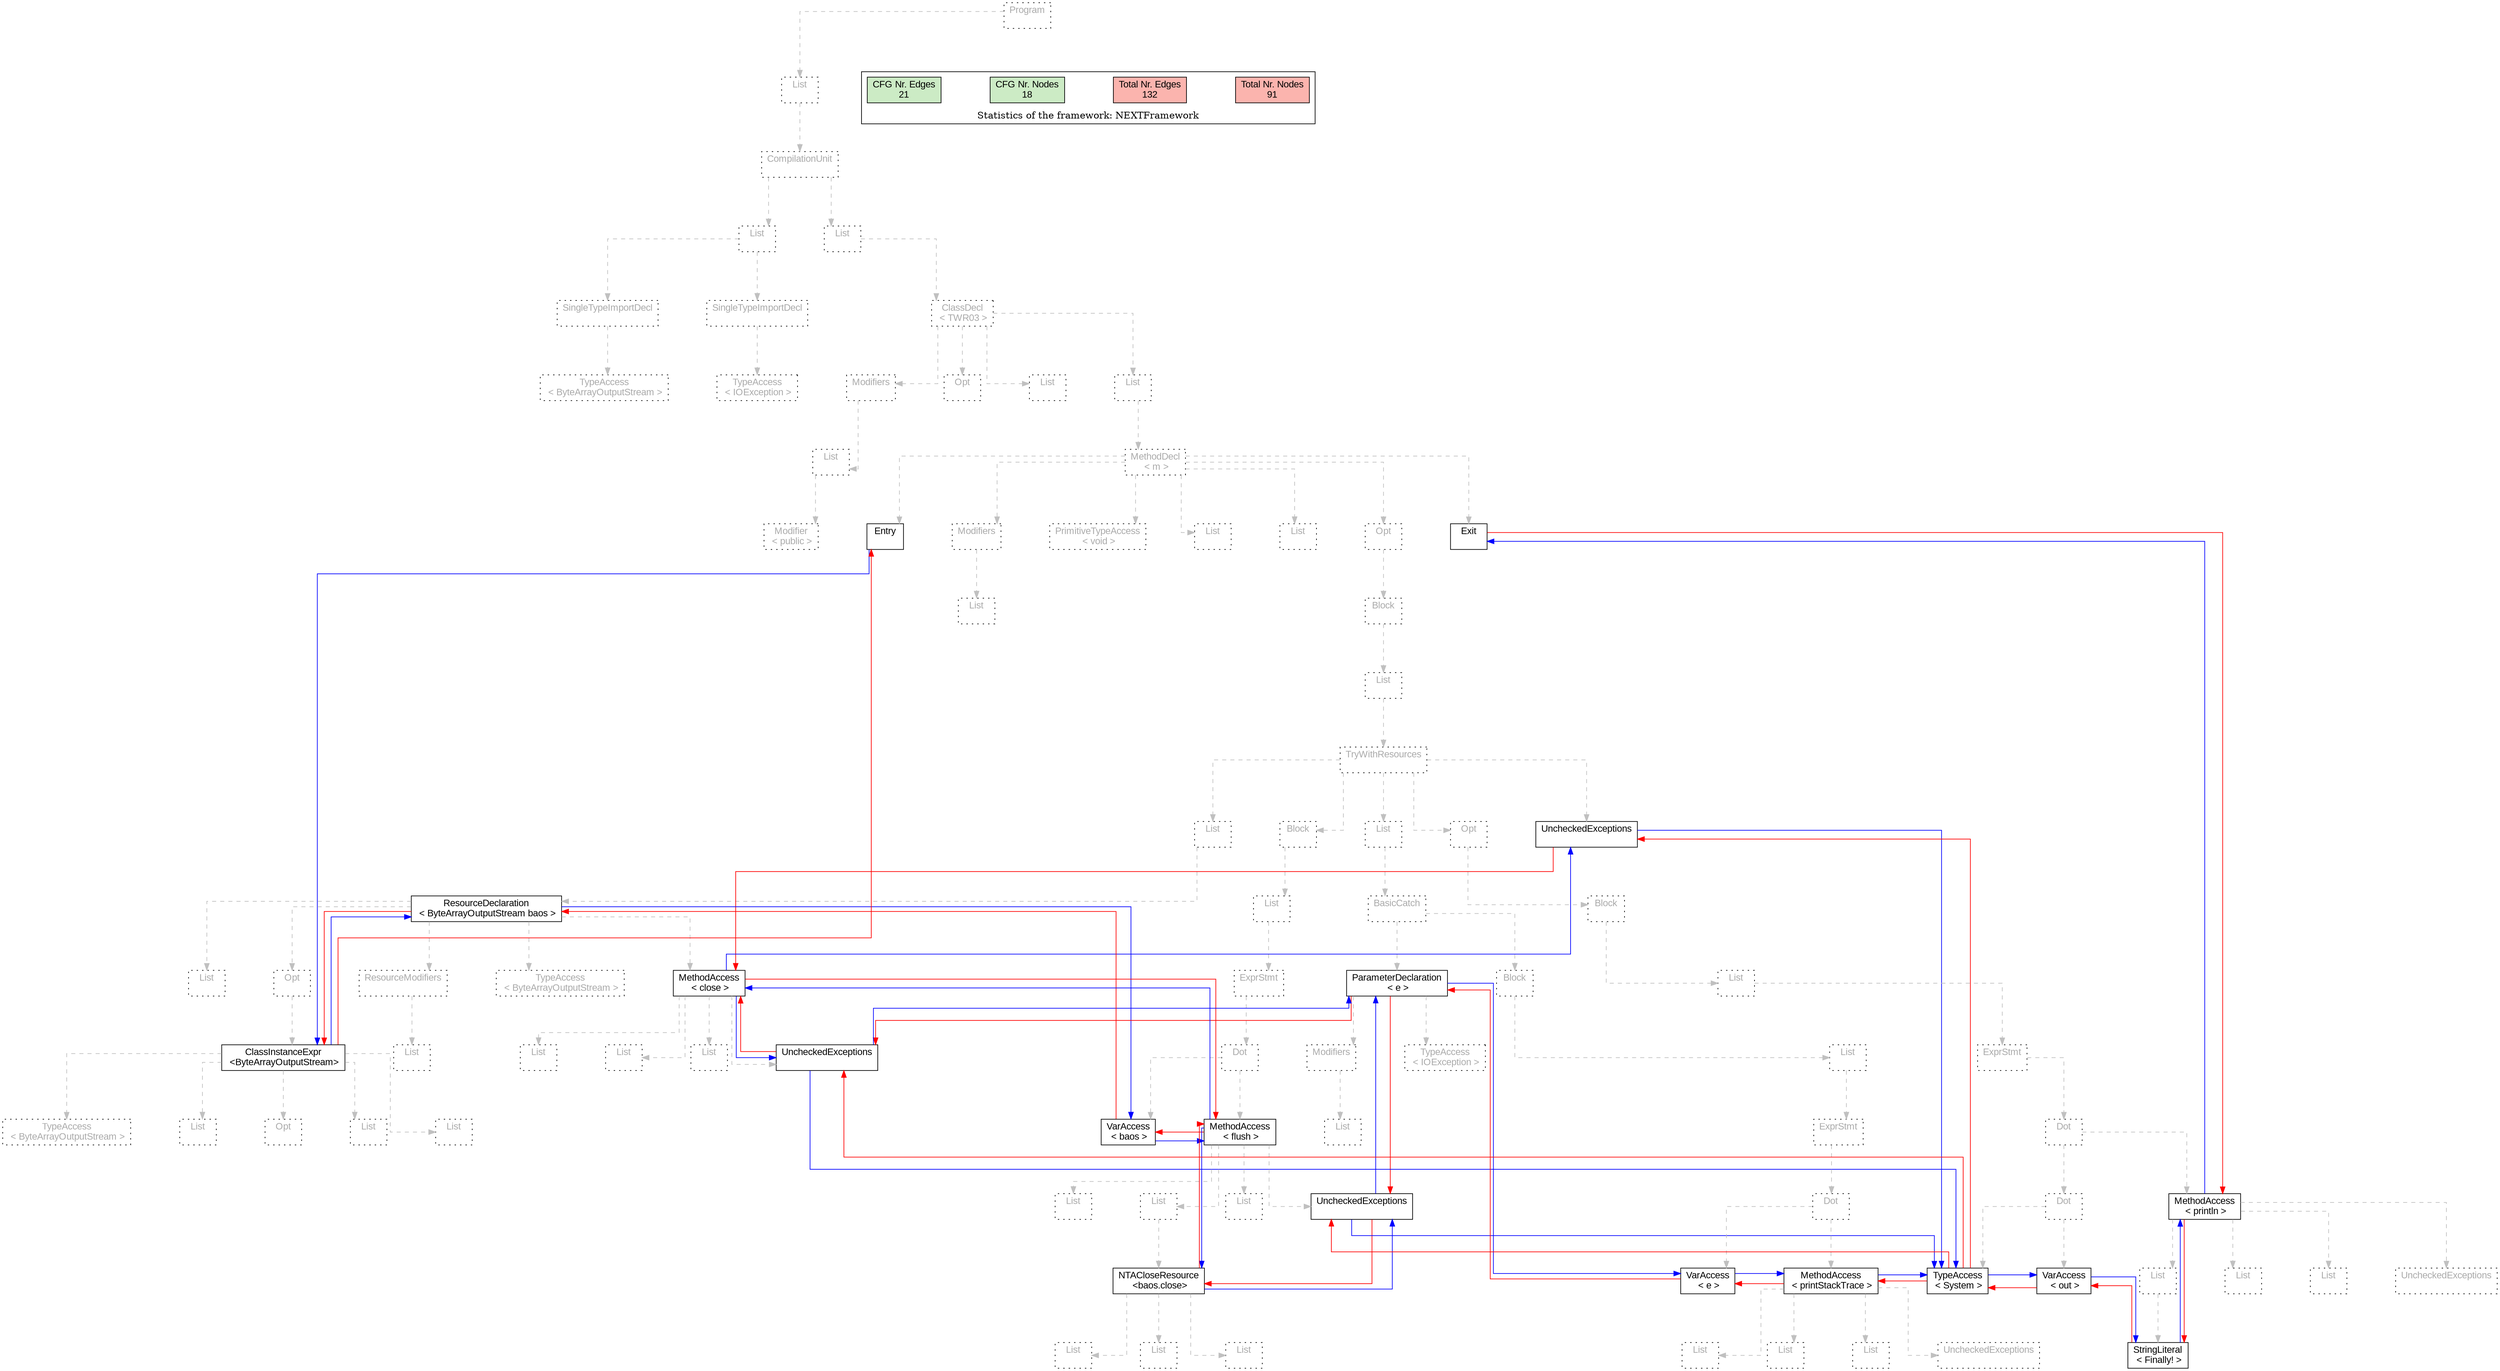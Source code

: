 digraph G {
graph [splines=ortho, nodesep="1", ranksep="1"]
node [shape=rect, fontname=Arial];
{ rank = same; "Program[0]"}
{ rank = same; "List[1]"}
{ rank = same; "CompilationUnit[2]"}
{ rank = same; "List[3]"; "List[8]"}
{ rank = same; "SingleTypeImportDecl[4]"; "SingleTypeImportDecl[6]"; "ClassDecl[9]"}
{ rank = same; "TypeAccess[5]"; "TypeAccess[7]"; "Modifiers[10]"; "Opt[13]"; "List[14]"; "List[15]"}
{ rank = same; "List[11]"; "MethodDecl[16]"}
{ rank = same; "Modifier[12]"; "Entry[17]"; "Modifiers[18]"; "PrimitiveTypeAccess[20]"; "List[21]"; "List[22]"; "Opt[23]"; "Exit[24]"}
{ rank = same; "List[19]"; "Block[24]"}
{ rank = same; "List[25]"}
{ rank = same; "TryWithResources[26]"}
{ rank = same; "List[27]"; "Block[45]"; "List[59]"; "Opt[75]"; "UncheckedExceptions[89]"}
{ rank = same; "ResourceDeclaration[28]"; "List[46]"; "BasicCatch[60]"; "Block[76]"}
{ rank = same; "List[34]"; "Opt[35]"; "ResourceModifiers[42]"; "TypeAccess[44]"; "MethodAccess[29]"; "ExprStmt[47]"; "ParameterDeclaration[61]"; "Block[65]"; "List[77]"}
{ rank = same; "ClassInstanceExpr[36]"; "List[43]"; "List[31]"; "List[32]"; "List[33]"; "UncheckedExceptions[30]"; "Dot[48]"; "Modifiers[62]"; "TypeAccess[64]"; "List[66]"; "ExprStmt[78]"}
{ rank = same; "TypeAccess[37]"; "List[38]"; "Opt[39]"; "List[40]"; "List[41]"; "VarAccess[49]"; "MethodAccess[50]"; "List[63]"; "ExprStmt[67]"; "Dot[79]"}
{ rank = same; "List[52]"; "List[53]"; "List[58]"; "UncheckedExceptions[51]"; "Dot[68]"; "Dot[80]"; "MethodAccess[83]"}
{ rank = same; "NTACloseResource[54]"; "VarAccess[69]"; "MethodAccess[70]"; "TypeAccess[81]"; "VarAccess[82]"; "List[85]"; "List[87]"; "List[88]"; "UncheckedExceptions[84]"}
{ rank = same; "List[55]"; "List[56]"; "List[57]"; "List[72]"; "List[73]"; "List[74]"; "UncheckedExceptions[71]"; "StringLiteral[86]"}
"Program[0]" [label="Program\n ", style= dotted   fillcolor="#eeeeee" fontcolor="#aaaaaa"  ]
"List[1]" [label="List\n ", style= dotted   fillcolor="#eeeeee" fontcolor="#aaaaaa"  ]
"CompilationUnit[2]" [label="CompilationUnit\n ", style= dotted   fillcolor="#eeeeee" fontcolor="#aaaaaa"  ]
"List[3]" [label="List\n ", style= dotted   fillcolor="#eeeeee" fontcolor="#aaaaaa"  ]
"SingleTypeImportDecl[4]" [label="SingleTypeImportDecl\n ", style= dotted   fillcolor="#eeeeee" fontcolor="#aaaaaa"  ]
"TypeAccess[5]" [label="TypeAccess\n < ByteArrayOutputStream >", style= dotted   fillcolor="#eeeeee" fontcolor="#aaaaaa"  ]
"SingleTypeImportDecl[6]" [label="SingleTypeImportDecl\n ", style= dotted   fillcolor="#eeeeee" fontcolor="#aaaaaa"  ]
"TypeAccess[7]" [label="TypeAccess\n < IOException >", style= dotted   fillcolor="#eeeeee" fontcolor="#aaaaaa"  ]
"List[8]" [label="List\n ", style= dotted   fillcolor="#eeeeee" fontcolor="#aaaaaa"  ]
"ClassDecl[9]" [label="ClassDecl\n < TWR03 >", style= dotted   fillcolor="#eeeeee" fontcolor="#aaaaaa"  ]
"Modifiers[10]" [label="Modifiers\n ", style= dotted   fillcolor="#eeeeee" fontcolor="#aaaaaa"  ]
"List[11]" [label="List\n ", style= dotted   fillcolor="#eeeeee" fontcolor="#aaaaaa"  ]
"Modifier[12]" [label="Modifier\n < public >", style= dotted   fillcolor="#eeeeee" fontcolor="#aaaaaa"  ]
"Opt[13]" [label="Opt\n ", style= dotted   fillcolor="#eeeeee" fontcolor="#aaaaaa"  ]
"List[14]" [label="List\n ", style= dotted   fillcolor="#eeeeee" fontcolor="#aaaaaa"  ]
"List[15]" [label="List\n ", style= dotted   fillcolor="#eeeeee" fontcolor="#aaaaaa"  ]
"MethodDecl[16]" [label="MethodDecl\n < m >", style= dotted   fillcolor="#eeeeee" fontcolor="#aaaaaa"  ]
"Entry[17]" [label="Entry\n ", fillcolor=white   style=filled  ]
"Modifiers[18]" [label="Modifiers\n ", style= dotted   fillcolor="#eeeeee" fontcolor="#aaaaaa"  ]
"List[19]" [label="List\n ", style= dotted   fillcolor="#eeeeee" fontcolor="#aaaaaa"  ]
"PrimitiveTypeAccess[20]" [label="PrimitiveTypeAccess\n < void >", style= dotted   fillcolor="#eeeeee" fontcolor="#aaaaaa"  ]
"List[21]" [label="List\n ", style= dotted   fillcolor="#eeeeee" fontcolor="#aaaaaa"  ]
"List[22]" [label="List\n ", style= dotted   fillcolor="#eeeeee" fontcolor="#aaaaaa"  ]
"Opt[23]" [label="Opt\n ", style= dotted   fillcolor="#eeeeee" fontcolor="#aaaaaa"  ]
"Block[24]" [label="Block\n ", style= dotted   fillcolor="#eeeeee" fontcolor="#aaaaaa"  ]
"List[25]" [label="List\n ", style= dotted   fillcolor="#eeeeee" fontcolor="#aaaaaa"  ]
"TryWithResources[26]" [label="TryWithResources\n ", style= dotted   fillcolor="#eeeeee" fontcolor="#aaaaaa"  ]
"List[27]" [label="List\n ", style= dotted   fillcolor="#eeeeee" fontcolor="#aaaaaa"  ]
"ResourceDeclaration[28]" [label="ResourceDeclaration\n < ByteArrayOutputStream baos >", fillcolor=white   style=filled  ]
"List[34]" [label="List\n ", style= dotted   fillcolor="#eeeeee" fontcolor="#aaaaaa"  ]
"Opt[35]" [label="Opt\n ", style= dotted   fillcolor="#eeeeee" fontcolor="#aaaaaa"  ]
"ClassInstanceExpr[36]" [label="ClassInstanceExpr\n <ByteArrayOutputStream>", fillcolor=white   style=filled  ]
"TypeAccess[37]" [label="TypeAccess\n < ByteArrayOutputStream >", style= dotted   fillcolor="#eeeeee" fontcolor="#aaaaaa"  ]
"List[38]" [label="List\n ", style= dotted   fillcolor="#eeeeee" fontcolor="#aaaaaa"  ]
"Opt[39]" [label="Opt\n ", style= dotted   fillcolor="#eeeeee" fontcolor="#aaaaaa"  ]
"List[40]" [label="List\n ", style= dotted   fillcolor="#eeeeee" fontcolor="#aaaaaa"  ]
"List[41]" [label="List\n ", style= dotted   fillcolor="#eeeeee" fontcolor="#aaaaaa"  ]
"ResourceModifiers[42]" [label="ResourceModifiers\n ", style= dotted   fillcolor="#eeeeee" fontcolor="#aaaaaa"  ]
"List[43]" [label="List\n ", style= dotted   fillcolor="#eeeeee" fontcolor="#aaaaaa"  ]
"TypeAccess[44]" [label="TypeAccess\n < ByteArrayOutputStream >", style= dotted   fillcolor="#eeeeee" fontcolor="#aaaaaa"  ]
"MethodAccess[29]" [label="MethodAccess\n < close >", fillcolor=white   style=filled  ]
"List[31]" [label="List\n ", style= dotted   fillcolor="#eeeeee" fontcolor="#aaaaaa"  ]
"List[32]" [label="List\n ", style= dotted   fillcolor="#eeeeee" fontcolor="#aaaaaa"  ]
"List[33]" [label="List\n ", style= dotted   fillcolor="#eeeeee" fontcolor="#aaaaaa"  ]
"UncheckedExceptions[30]" [label="UncheckedExceptions\n ", fillcolor=white   style=filled  ]
"Block[45]" [label="Block\n ", style= dotted   fillcolor="#eeeeee" fontcolor="#aaaaaa"  ]
"List[46]" [label="List\n ", style= dotted   fillcolor="#eeeeee" fontcolor="#aaaaaa"  ]
"ExprStmt[47]" [label="ExprStmt\n ", style= dotted   fillcolor="#eeeeee" fontcolor="#aaaaaa"  ]
"Dot[48]" [label="Dot\n ", style= dotted   fillcolor="#eeeeee" fontcolor="#aaaaaa"  ]
"VarAccess[49]" [label="VarAccess\n < baos >", fillcolor=white   style=filled  ]
"MethodAccess[50]" [label="MethodAccess\n < flush >", fillcolor=white   style=filled  ]
"List[52]" [label="List\n ", style= dotted   fillcolor="#eeeeee" fontcolor="#aaaaaa"  ]
"List[53]" [label="List\n ", style= dotted   fillcolor="#eeeeee" fontcolor="#aaaaaa"  ]
"NTACloseResource[54]" [label="NTACloseResource\n <baos.close>", fillcolor=white   style=filled  ]
"List[55]" [label="List\n ", style= dotted   fillcolor="#eeeeee" fontcolor="#aaaaaa"  ]
"List[56]" [label="List\n ", style= dotted   fillcolor="#eeeeee" fontcolor="#aaaaaa"  ]
"List[57]" [label="List\n ", style= dotted   fillcolor="#eeeeee" fontcolor="#aaaaaa"  ]
"List[58]" [label="List\n ", style= dotted   fillcolor="#eeeeee" fontcolor="#aaaaaa"  ]
"UncheckedExceptions[51]" [label="UncheckedExceptions\n ", fillcolor=white   style=filled  ]
"List[59]" [label="List\n ", style= dotted   fillcolor="#eeeeee" fontcolor="#aaaaaa"  ]
"BasicCatch[60]" [label="BasicCatch\n ", style= dotted   fillcolor="#eeeeee" fontcolor="#aaaaaa"  ]
"ParameterDeclaration[61]" [label="ParameterDeclaration\n < e >", fillcolor=white   style=filled  ]
"Modifiers[62]" [label="Modifiers\n ", style= dotted   fillcolor="#eeeeee" fontcolor="#aaaaaa"  ]
"List[63]" [label="List\n ", style= dotted   fillcolor="#eeeeee" fontcolor="#aaaaaa"  ]
"TypeAccess[64]" [label="TypeAccess\n < IOException >", style= dotted   fillcolor="#eeeeee" fontcolor="#aaaaaa"  ]
"Block[65]" [label="Block\n ", style= dotted   fillcolor="#eeeeee" fontcolor="#aaaaaa"  ]
"List[66]" [label="List\n ", style= dotted   fillcolor="#eeeeee" fontcolor="#aaaaaa"  ]
"ExprStmt[67]" [label="ExprStmt\n ", style= dotted   fillcolor="#eeeeee" fontcolor="#aaaaaa"  ]
"Dot[68]" [label="Dot\n ", style= dotted   fillcolor="#eeeeee" fontcolor="#aaaaaa"  ]
"VarAccess[69]" [label="VarAccess\n < e >", fillcolor=white   style=filled  ]
"MethodAccess[70]" [label="MethodAccess\n < printStackTrace >", fillcolor=white   style=filled  ]
"List[72]" [label="List\n ", style= dotted   fillcolor="#eeeeee" fontcolor="#aaaaaa"  ]
"List[73]" [label="List\n ", style= dotted   fillcolor="#eeeeee" fontcolor="#aaaaaa"  ]
"List[74]" [label="List\n ", style= dotted   fillcolor="#eeeeee" fontcolor="#aaaaaa"  ]
"UncheckedExceptions[71]" [label="UncheckedExceptions\n ", style= dotted   fillcolor="#eeeeee" fontcolor="#aaaaaa"  ]
"Opt[75]" [label="Opt\n ", style= dotted   fillcolor="#eeeeee" fontcolor="#aaaaaa"  ]
"Block[76]" [label="Block\n ", style= dotted   fillcolor="#eeeeee" fontcolor="#aaaaaa"  ]
"List[77]" [label="List\n ", style= dotted   fillcolor="#eeeeee" fontcolor="#aaaaaa"  ]
"ExprStmt[78]" [label="ExprStmt\n ", style= dotted   fillcolor="#eeeeee" fontcolor="#aaaaaa"  ]
"Dot[79]" [label="Dot\n ", style= dotted   fillcolor="#eeeeee" fontcolor="#aaaaaa"  ]
"Dot[80]" [label="Dot\n ", style= dotted   fillcolor="#eeeeee" fontcolor="#aaaaaa"  ]
"TypeAccess[81]" [label="TypeAccess\n < System >", fillcolor=white   style=filled  ]
"VarAccess[82]" [label="VarAccess\n < out >", fillcolor=white   style=filled  ]
"MethodAccess[83]" [label="MethodAccess\n < println >", fillcolor=white   style=filled  ]
"List[85]" [label="List\n ", style= dotted   fillcolor="#eeeeee" fontcolor="#aaaaaa"  ]
"StringLiteral[86]" [label="StringLiteral\n < Finally! >", fillcolor=white   style=filled  ]
"List[87]" [label="List\n ", style= dotted   fillcolor="#eeeeee" fontcolor="#aaaaaa"  ]
"List[88]" [label="List\n ", style= dotted   fillcolor="#eeeeee" fontcolor="#aaaaaa"  ]
"UncheckedExceptions[84]" [label="UncheckedExceptions\n ", style= dotted   fillcolor="#eeeeee" fontcolor="#aaaaaa"  ]
"UncheckedExceptions[89]" [label="UncheckedExceptions\n ", fillcolor=white   style=filled  ]
"Exit[24]" [label="Exit\n ", fillcolor=white   style=filled  ]
"SingleTypeImportDecl[4]" -> "TypeAccess[5]" [style=dashed, color=gray]
"List[3]" -> "SingleTypeImportDecl[4]" [style=dashed, color=gray]
"SingleTypeImportDecl[6]" -> "TypeAccess[7]" [style=dashed, color=gray]
"List[3]" -> "SingleTypeImportDecl[6]" [style=dashed, color=gray]
"CompilationUnit[2]" -> "List[3]" [style=dashed, color=gray]
"List[11]" -> "Modifier[12]" [style=dashed, color=gray]
"Modifiers[10]" -> "List[11]" [style=dashed, color=gray]
"ClassDecl[9]" -> "Modifiers[10]" [style=dashed, color=gray]
"ClassDecl[9]" -> "Opt[13]" [style=dashed, color=gray]
"ClassDecl[9]" -> "List[14]" [style=dashed, color=gray]
"MethodDecl[16]" -> "Entry[17]" [style=dashed, color=gray]
"Modifiers[18]" -> "List[19]" [style=dashed, color=gray]
"MethodDecl[16]" -> "Modifiers[18]" [style=dashed, color=gray]
"MethodDecl[16]" -> "PrimitiveTypeAccess[20]" [style=dashed, color=gray]
"MethodDecl[16]" -> "List[21]" [style=dashed, color=gray]
"MethodDecl[16]" -> "List[22]" [style=dashed, color=gray]
"ResourceDeclaration[28]" -> "List[34]" [style=dashed, color=gray]
"ClassInstanceExpr[36]" -> "TypeAccess[37]" [style=dashed, color=gray]
"ClassInstanceExpr[36]" -> "List[38]" [style=dashed, color=gray]
"ClassInstanceExpr[36]" -> "Opt[39]" [style=dashed, color=gray]
"ClassInstanceExpr[36]" -> "List[40]" [style=dashed, color=gray]
"ClassInstanceExpr[36]" -> "List[41]" [style=dashed, color=gray]
"Opt[35]" -> "ClassInstanceExpr[36]" [style=dashed, color=gray]
"ResourceDeclaration[28]" -> "Opt[35]" [style=dashed, color=gray]
"ResourceModifiers[42]" -> "List[43]" [style=dashed, color=gray]
"ResourceDeclaration[28]" -> "ResourceModifiers[42]" [style=dashed, color=gray]
"ResourceDeclaration[28]" -> "TypeAccess[44]" [style=dashed, color=gray]
"MethodAccess[29]" -> "List[31]" [style=dashed, color=gray]
"MethodAccess[29]" -> "List[32]" [style=dashed, color=gray]
"MethodAccess[29]" -> "List[33]" [style=dashed, color=gray]
"MethodAccess[29]" -> "UncheckedExceptions[30]" [style=dashed, color=gray]
"ResourceDeclaration[28]" -> "MethodAccess[29]" [style=dashed, color=gray]
"List[27]" -> "ResourceDeclaration[28]" [style=dashed, color=gray]
"TryWithResources[26]" -> "List[27]" [style=dashed, color=gray]
"Dot[48]" -> "VarAccess[49]" [style=dashed, color=gray]
"MethodAccess[50]" -> "List[52]" [style=dashed, color=gray]
"NTACloseResource[54]" -> "List[55]" [style=dashed, color=gray]
"NTACloseResource[54]" -> "List[56]" [style=dashed, color=gray]
"NTACloseResource[54]" -> "List[57]" [style=dashed, color=gray]
"List[53]" -> "NTACloseResource[54]" [style=dashed, color=gray]
"MethodAccess[50]" -> "List[53]" [style=dashed, color=gray]
"MethodAccess[50]" -> "List[58]" [style=dashed, color=gray]
"MethodAccess[50]" -> "UncheckedExceptions[51]" [style=dashed, color=gray]
"Dot[48]" -> "MethodAccess[50]" [style=dashed, color=gray]
"ExprStmt[47]" -> "Dot[48]" [style=dashed, color=gray]
"List[46]" -> "ExprStmt[47]" [style=dashed, color=gray]
"Block[45]" -> "List[46]" [style=dashed, color=gray]
"TryWithResources[26]" -> "Block[45]" [style=dashed, color=gray]
"Modifiers[62]" -> "List[63]" [style=dashed, color=gray]
"ParameterDeclaration[61]" -> "Modifiers[62]" [style=dashed, color=gray]
"ParameterDeclaration[61]" -> "TypeAccess[64]" [style=dashed, color=gray]
"BasicCatch[60]" -> "ParameterDeclaration[61]" [style=dashed, color=gray]
"Dot[68]" -> "VarAccess[69]" [style=dashed, color=gray]
"MethodAccess[70]" -> "List[72]" [style=dashed, color=gray]
"MethodAccess[70]" -> "List[73]" [style=dashed, color=gray]
"MethodAccess[70]" -> "List[74]" [style=dashed, color=gray]
"MethodAccess[70]" -> "UncheckedExceptions[71]" [style=dashed, color=gray]
"Dot[68]" -> "MethodAccess[70]" [style=dashed, color=gray]
"ExprStmt[67]" -> "Dot[68]" [style=dashed, color=gray]
"List[66]" -> "ExprStmt[67]" [style=dashed, color=gray]
"Block[65]" -> "List[66]" [style=dashed, color=gray]
"BasicCatch[60]" -> "Block[65]" [style=dashed, color=gray]
"List[59]" -> "BasicCatch[60]" [style=dashed, color=gray]
"TryWithResources[26]" -> "List[59]" [style=dashed, color=gray]
"Dot[80]" -> "TypeAccess[81]" [style=dashed, color=gray]
"Dot[80]" -> "VarAccess[82]" [style=dashed, color=gray]
"Dot[79]" -> "Dot[80]" [style=dashed, color=gray]
"List[85]" -> "StringLiteral[86]" [style=dashed, color=gray]
"MethodAccess[83]" -> "List[85]" [style=dashed, color=gray]
"MethodAccess[83]" -> "List[87]" [style=dashed, color=gray]
"MethodAccess[83]" -> "List[88]" [style=dashed, color=gray]
"MethodAccess[83]" -> "UncheckedExceptions[84]" [style=dashed, color=gray]
"Dot[79]" -> "MethodAccess[83]" [style=dashed, color=gray]
"ExprStmt[78]" -> "Dot[79]" [style=dashed, color=gray]
"List[77]" -> "ExprStmt[78]" [style=dashed, color=gray]
"Block[76]" -> "List[77]" [style=dashed, color=gray]
"Opt[75]" -> "Block[76]" [style=dashed, color=gray]
"TryWithResources[26]" -> "Opt[75]" [style=dashed, color=gray]
"TryWithResources[26]" -> "UncheckedExceptions[89]" [style=dashed, color=gray]
"List[25]" -> "TryWithResources[26]" [style=dashed, color=gray]
"Block[24]" -> "List[25]" [style=dashed, color=gray]
"Opt[23]" -> "Block[24]" [style=dashed, color=gray]
"MethodDecl[16]" -> "Opt[23]" [style=dashed, color=gray]
"MethodDecl[16]" -> "Exit[24]" [style=dashed, color=gray]
"List[15]" -> "MethodDecl[16]" [style=dashed, color=gray]
"ClassDecl[9]" -> "List[15]" [style=dashed, color=gray]
"List[8]" -> "ClassDecl[9]" [style=dashed, color=gray]
"CompilationUnit[2]" -> "List[8]" [style=dashed, color=gray]
"List[1]" -> "CompilationUnit[2]" [style=dashed, color=gray]
"Program[0]" -> "List[1]" [style=dashed, color=gray]
"Exit[24]" -> "MethodAccess[83]" [color=red, constraint=false]
"MethodAccess[83]" -> "Exit[24]" [color=blue, constraint=false, xlabel=" "] 
"MethodAccess[83]" -> "StringLiteral[86]" [color=red, constraint=false]
"StringLiteral[86]" -> "MethodAccess[83]" [color=blue, constraint=false, xlabel=" "] 
"StringLiteral[86]" -> "VarAccess[82]" [color=red, constraint=false]
"VarAccess[82]" -> "StringLiteral[86]" [color=blue, constraint=false, xlabel=" "] 
"VarAccess[82]" -> "TypeAccess[81]" [color=red, constraint=false]
"TypeAccess[81]" -> "VarAccess[82]" [color=blue, constraint=false, xlabel=" "] 
"TypeAccess[81]" -> "UncheckedExceptions[89]" [color=red, constraint=false]
"TypeAccess[81]" -> "UncheckedExceptions[30]" [color=red, constraint=false]
"TypeAccess[81]" -> "UncheckedExceptions[51]" [color=red, constraint=false]
"TypeAccess[81]" -> "MethodAccess[70]" [color=red, constraint=false]
"UncheckedExceptions[89]" -> "TypeAccess[81]" [color=blue, constraint=false, xlabel=" "] 
"UncheckedExceptions[89]" -> "MethodAccess[29]" [color=red, constraint=false]
"MethodAccess[70]" -> "TypeAccess[81]" [color=blue, constraint=false, xlabel=" "] 
"MethodAccess[70]" -> "VarAccess[69]" [color=red, constraint=false]
"VarAccess[69]" -> "MethodAccess[70]" [color=blue, constraint=false, xlabel=" "] 
"VarAccess[69]" -> "ParameterDeclaration[61]" [color=red, constraint=false]
"ParameterDeclaration[61]" -> "VarAccess[69]" [color=blue, constraint=false, xlabel=" "] 
"ParameterDeclaration[61]" -> "UncheckedExceptions[30]" [color=red, constraint=false]
"ParameterDeclaration[61]" -> "UncheckedExceptions[51]" [color=red, constraint=false]
"UncheckedExceptions[30]" -> "ParameterDeclaration[61]" [color=blue, constraint=false, xlabel=" "] 
"UncheckedExceptions[30]" -> "TypeAccess[81]" [color=blue, constraint=false, xlabel=" "] 
"UncheckedExceptions[30]" -> "MethodAccess[29]" [color=red, constraint=false]
"MethodAccess[29]" -> "UncheckedExceptions[89]" [color=blue, constraint=false, xlabel=" "] 
"MethodAccess[29]" -> "UncheckedExceptions[30]" [color=blue, constraint=false, xlabel=" "] 
"MethodAccess[29]" -> "MethodAccess[50]" [color=red, constraint=false]
"UncheckedExceptions[51]" -> "ParameterDeclaration[61]" [color=blue, constraint=false, xlabel=" "] 
"UncheckedExceptions[51]" -> "TypeAccess[81]" [color=blue, constraint=false, xlabel=" "] 
"UncheckedExceptions[51]" -> "NTACloseResource[54]" [color=red, constraint=false]
"NTACloseResource[54]" -> "UncheckedExceptions[51]" [color=blue, constraint=false, xlabel=" "] 
"NTACloseResource[54]" -> "MethodAccess[50]" [color=red, constraint=false]
"MethodAccess[50]" -> "MethodAccess[29]" [color=blue, constraint=false, xlabel=" "] 
"MethodAccess[50]" -> "NTACloseResource[54]" [color=blue, constraint=false, xlabel=" "] 
"MethodAccess[50]" -> "VarAccess[49]" [color=red, constraint=false]
"VarAccess[49]" -> "MethodAccess[50]" [color=blue, constraint=false, xlabel=" "] 
"VarAccess[49]" -> "ResourceDeclaration[28]" [color=red, constraint=false]
"ResourceDeclaration[28]" -> "VarAccess[49]" [color=blue, constraint=false, xlabel=" "] 
"ResourceDeclaration[28]" -> "ClassInstanceExpr[36]" [color=red, constraint=false]
"ClassInstanceExpr[36]" -> "ResourceDeclaration[28]" [color=blue, constraint=false, xlabel=" "] 
"ClassInstanceExpr[36]" -> "Entry[17]" [color=red, constraint=false]
"Entry[17]" -> "ClassInstanceExpr[36]" [color=blue, constraint=false, xlabel=" "] 
"List[3]" -> "List[8]" [style=invis]
"SingleTypeImportDecl[4]" -> "SingleTypeImportDecl[6]" [style=invis]
"Modifiers[10]" -> "Opt[13]" -> "List[14]" -> "List[15]" [style=invis]
"Entry[17]" -> "Modifiers[18]" -> "PrimitiveTypeAccess[20]" -> "List[21]" -> "List[22]" -> "Opt[23]" -> "Exit[24]" [style=invis]
"List[27]" -> "Block[45]" -> "List[59]" -> "Opt[75]" [style=invis]
"List[34]" -> "Opt[35]" -> "ResourceModifiers[42]" -> "TypeAccess[44]" [style=invis]
"TypeAccess[37]" -> "List[38]" -> "Opt[39]" [style=invis]
"VarAccess[49]" -> "MethodAccess[50]" [style=invis]
"ParameterDeclaration[61]" -> "Block[65]" [style=invis]
"Modifiers[62]" -> "TypeAccess[64]" [style=invis]
"VarAccess[69]" -> "MethodAccess[70]" [style=invis]
"Dot[80]" -> "MethodAccess[83]" [style=invis]
"TypeAccess[81]" -> "VarAccess[82]" [style=invis]

subgraph cluster_legend {
{node [style=filled, fillcolor=1, colorscheme="pastel13"]
Nodes [label="Total Nr. Nodes
91", fillcolor=1]
Edges [label="Total Nr. Edges
132", fillcolor=1]
NodesCFG [label="CFG Nr. Nodes
18", fillcolor=3]
EdgesCFG [label="CFG Nr. Edges
21", fillcolor=3]
Nodes-> "Program[0]" -> NodesCFG  [style="invis"]
Edges -> "Program[0]" ->EdgesCFG [style="invis"]}
label = "Statistics of the framework: NEXTFramework"
style="solid"
ranksep=0.05
nodesep=0.01
labelloc = b
len=2
}}